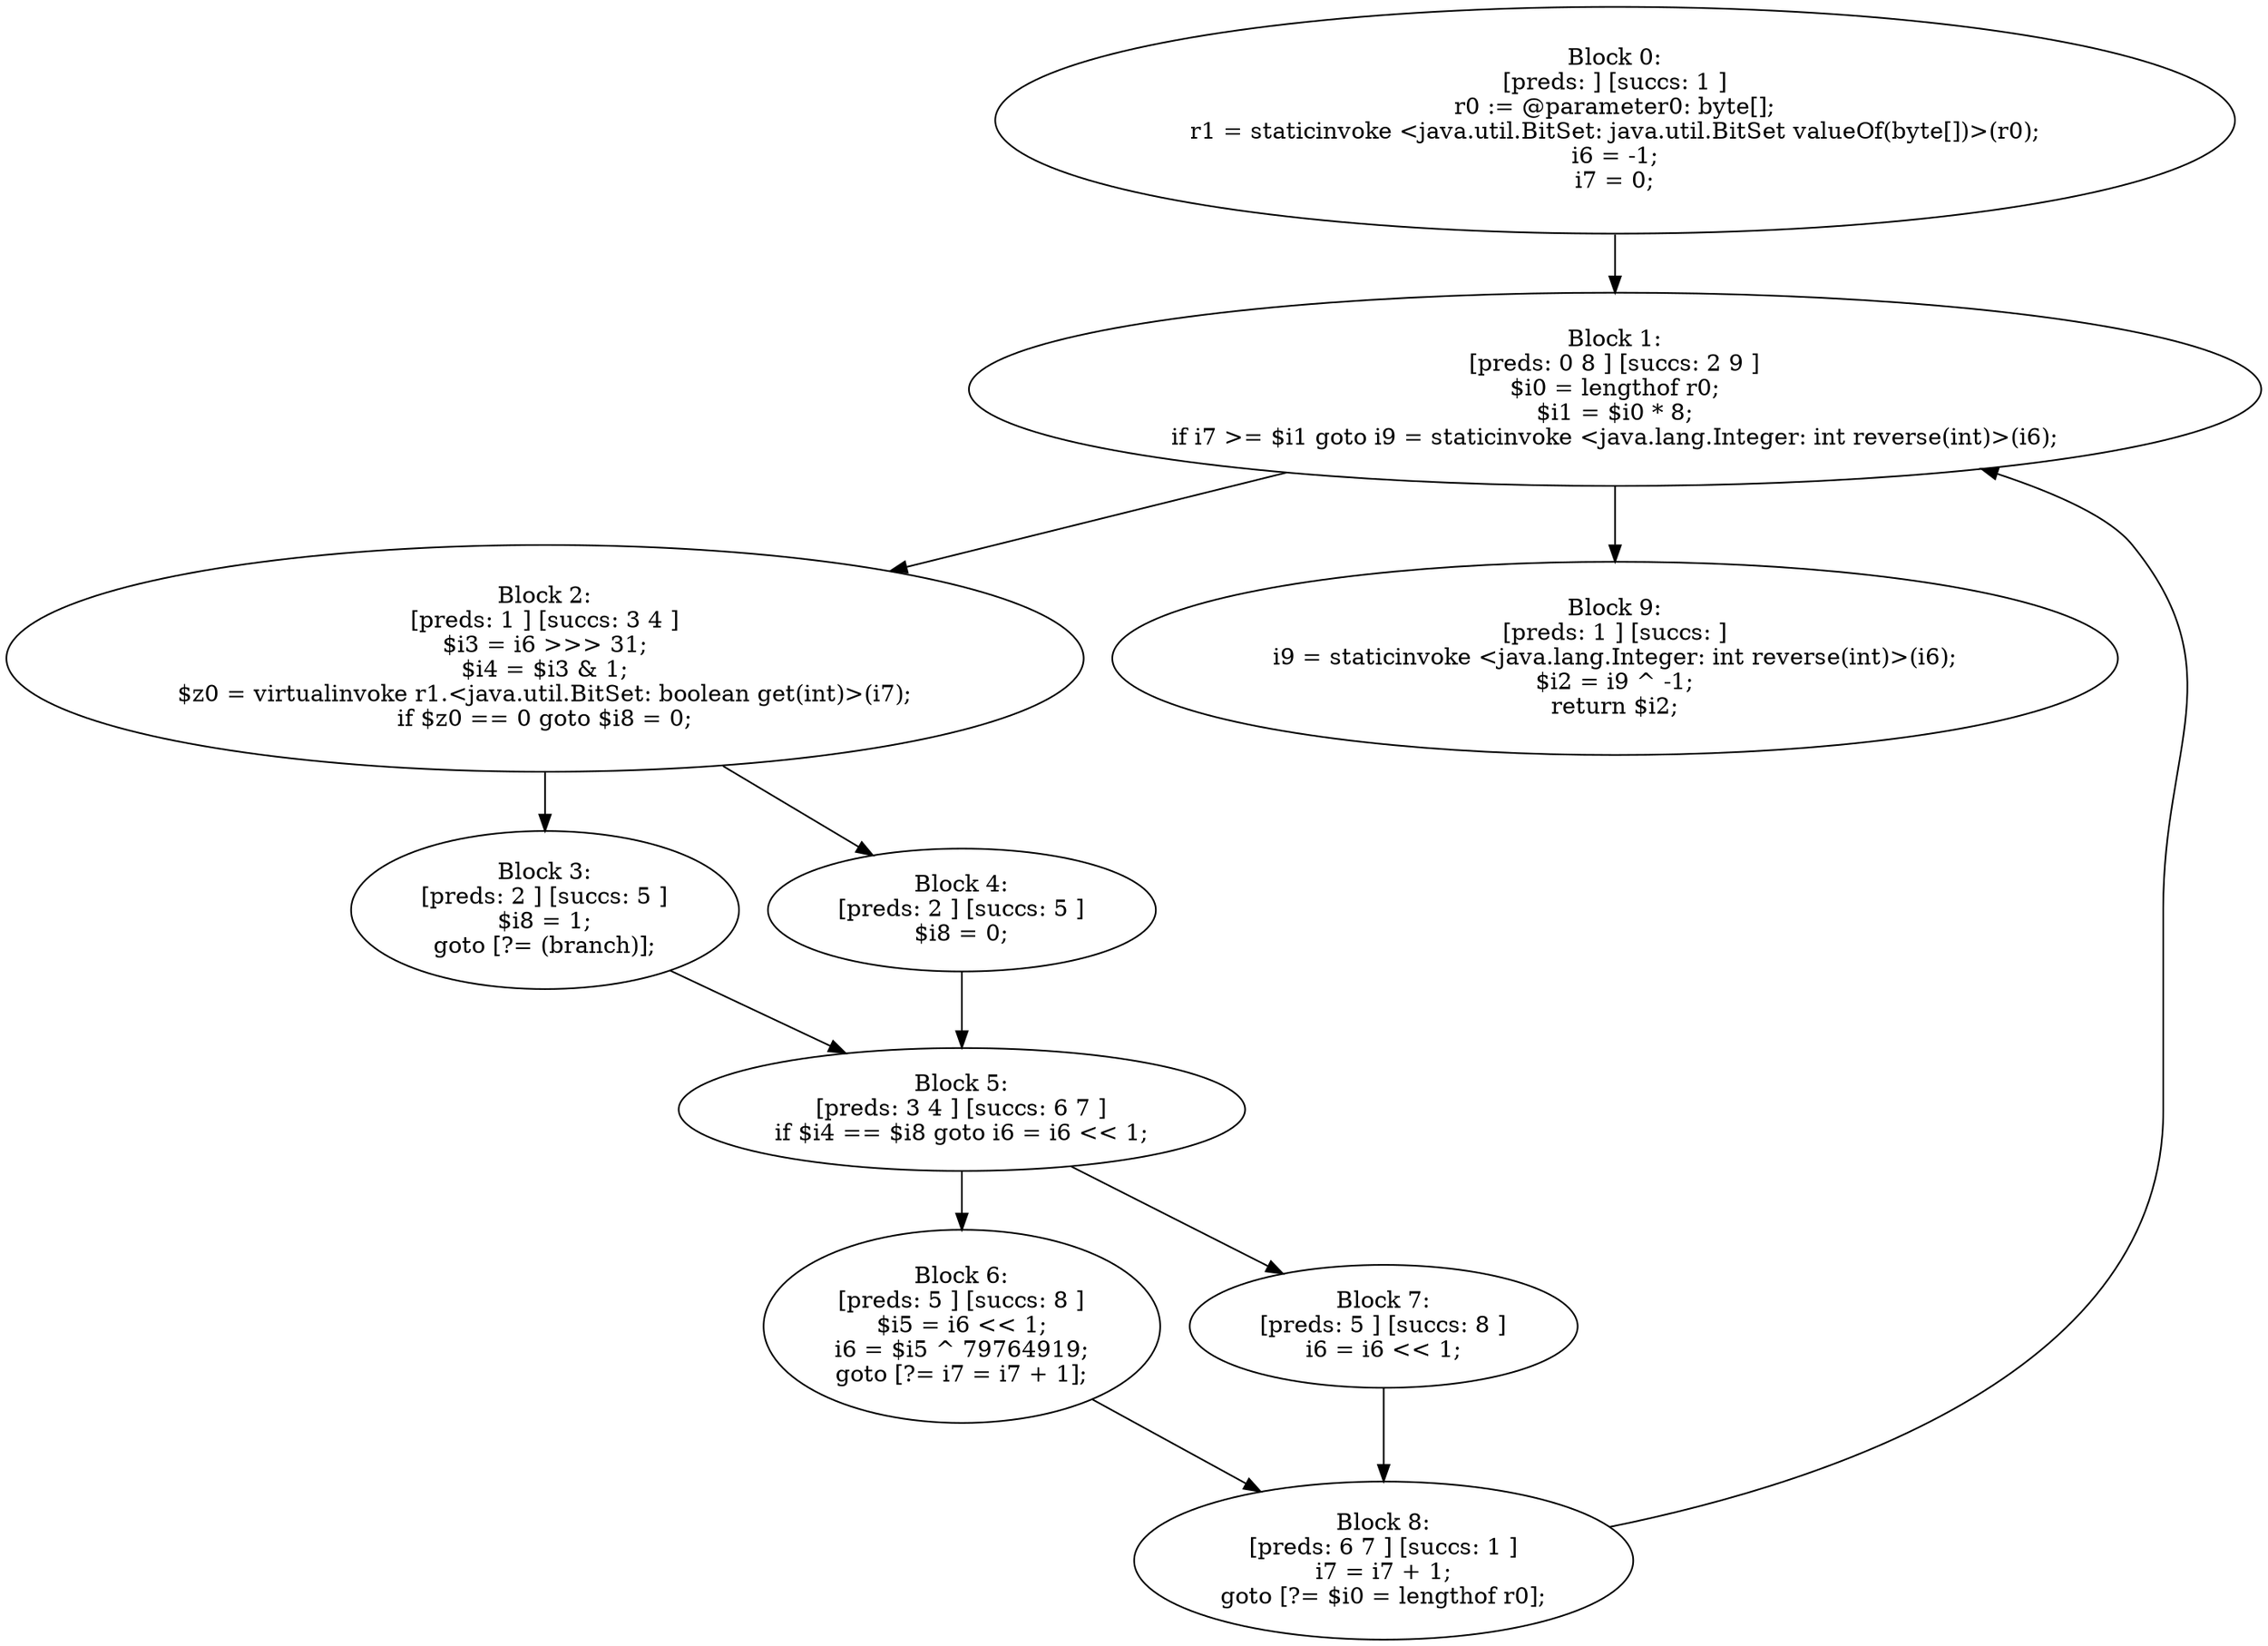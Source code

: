 digraph "unitGraph" {
    "Block 0:
[preds: ] [succs: 1 ]
r0 := @parameter0: byte[];
r1 = staticinvoke <java.util.BitSet: java.util.BitSet valueOf(byte[])>(r0);
i6 = -1;
i7 = 0;
"
    "Block 1:
[preds: 0 8 ] [succs: 2 9 ]
$i0 = lengthof r0;
$i1 = $i0 * 8;
if i7 >= $i1 goto i9 = staticinvoke <java.lang.Integer: int reverse(int)>(i6);
"
    "Block 2:
[preds: 1 ] [succs: 3 4 ]
$i3 = i6 >>> 31;
$i4 = $i3 & 1;
$z0 = virtualinvoke r1.<java.util.BitSet: boolean get(int)>(i7);
if $z0 == 0 goto $i8 = 0;
"
    "Block 3:
[preds: 2 ] [succs: 5 ]
$i8 = 1;
goto [?= (branch)];
"
    "Block 4:
[preds: 2 ] [succs: 5 ]
$i8 = 0;
"
    "Block 5:
[preds: 3 4 ] [succs: 6 7 ]
if $i4 == $i8 goto i6 = i6 << 1;
"
    "Block 6:
[preds: 5 ] [succs: 8 ]
$i5 = i6 << 1;
i6 = $i5 ^ 79764919;
goto [?= i7 = i7 + 1];
"
    "Block 7:
[preds: 5 ] [succs: 8 ]
i6 = i6 << 1;
"
    "Block 8:
[preds: 6 7 ] [succs: 1 ]
i7 = i7 + 1;
goto [?= $i0 = lengthof r0];
"
    "Block 9:
[preds: 1 ] [succs: ]
i9 = staticinvoke <java.lang.Integer: int reverse(int)>(i6);
$i2 = i9 ^ -1;
return $i2;
"
    "Block 0:
[preds: ] [succs: 1 ]
r0 := @parameter0: byte[];
r1 = staticinvoke <java.util.BitSet: java.util.BitSet valueOf(byte[])>(r0);
i6 = -1;
i7 = 0;
"->"Block 1:
[preds: 0 8 ] [succs: 2 9 ]
$i0 = lengthof r0;
$i1 = $i0 * 8;
if i7 >= $i1 goto i9 = staticinvoke <java.lang.Integer: int reverse(int)>(i6);
";
    "Block 1:
[preds: 0 8 ] [succs: 2 9 ]
$i0 = lengthof r0;
$i1 = $i0 * 8;
if i7 >= $i1 goto i9 = staticinvoke <java.lang.Integer: int reverse(int)>(i6);
"->"Block 2:
[preds: 1 ] [succs: 3 4 ]
$i3 = i6 >>> 31;
$i4 = $i3 & 1;
$z0 = virtualinvoke r1.<java.util.BitSet: boolean get(int)>(i7);
if $z0 == 0 goto $i8 = 0;
";
    "Block 1:
[preds: 0 8 ] [succs: 2 9 ]
$i0 = lengthof r0;
$i1 = $i0 * 8;
if i7 >= $i1 goto i9 = staticinvoke <java.lang.Integer: int reverse(int)>(i6);
"->"Block 9:
[preds: 1 ] [succs: ]
i9 = staticinvoke <java.lang.Integer: int reverse(int)>(i6);
$i2 = i9 ^ -1;
return $i2;
";
    "Block 2:
[preds: 1 ] [succs: 3 4 ]
$i3 = i6 >>> 31;
$i4 = $i3 & 1;
$z0 = virtualinvoke r1.<java.util.BitSet: boolean get(int)>(i7);
if $z0 == 0 goto $i8 = 0;
"->"Block 3:
[preds: 2 ] [succs: 5 ]
$i8 = 1;
goto [?= (branch)];
";
    "Block 2:
[preds: 1 ] [succs: 3 4 ]
$i3 = i6 >>> 31;
$i4 = $i3 & 1;
$z0 = virtualinvoke r1.<java.util.BitSet: boolean get(int)>(i7);
if $z0 == 0 goto $i8 = 0;
"->"Block 4:
[preds: 2 ] [succs: 5 ]
$i8 = 0;
";
    "Block 3:
[preds: 2 ] [succs: 5 ]
$i8 = 1;
goto [?= (branch)];
"->"Block 5:
[preds: 3 4 ] [succs: 6 7 ]
if $i4 == $i8 goto i6 = i6 << 1;
";
    "Block 4:
[preds: 2 ] [succs: 5 ]
$i8 = 0;
"->"Block 5:
[preds: 3 4 ] [succs: 6 7 ]
if $i4 == $i8 goto i6 = i6 << 1;
";
    "Block 5:
[preds: 3 4 ] [succs: 6 7 ]
if $i4 == $i8 goto i6 = i6 << 1;
"->"Block 6:
[preds: 5 ] [succs: 8 ]
$i5 = i6 << 1;
i6 = $i5 ^ 79764919;
goto [?= i7 = i7 + 1];
";
    "Block 5:
[preds: 3 4 ] [succs: 6 7 ]
if $i4 == $i8 goto i6 = i6 << 1;
"->"Block 7:
[preds: 5 ] [succs: 8 ]
i6 = i6 << 1;
";
    "Block 6:
[preds: 5 ] [succs: 8 ]
$i5 = i6 << 1;
i6 = $i5 ^ 79764919;
goto [?= i7 = i7 + 1];
"->"Block 8:
[preds: 6 7 ] [succs: 1 ]
i7 = i7 + 1;
goto [?= $i0 = lengthof r0];
";
    "Block 7:
[preds: 5 ] [succs: 8 ]
i6 = i6 << 1;
"->"Block 8:
[preds: 6 7 ] [succs: 1 ]
i7 = i7 + 1;
goto [?= $i0 = lengthof r0];
";
    "Block 8:
[preds: 6 7 ] [succs: 1 ]
i7 = i7 + 1;
goto [?= $i0 = lengthof r0];
"->"Block 1:
[preds: 0 8 ] [succs: 2 9 ]
$i0 = lengthof r0;
$i1 = $i0 * 8;
if i7 >= $i1 goto i9 = staticinvoke <java.lang.Integer: int reverse(int)>(i6);
";
}
